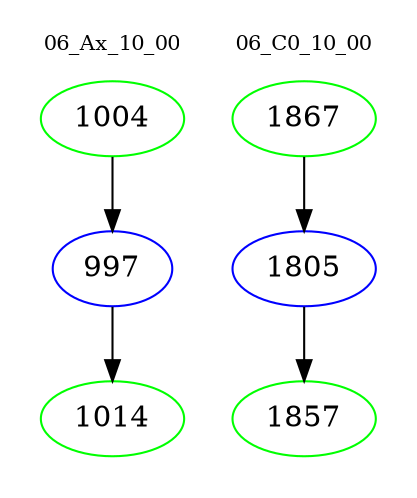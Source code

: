 digraph{
subgraph cluster_0 {
color = white
label = "06_Ax_10_00";
fontsize=10;
T0_1004 [label="1004", color="green"]
T0_1004 -> T0_997 [color="black"]
T0_997 [label="997", color="blue"]
T0_997 -> T0_1014 [color="black"]
T0_1014 [label="1014", color="green"]
}
subgraph cluster_1 {
color = white
label = "06_C0_10_00";
fontsize=10;
T1_1867 [label="1867", color="green"]
T1_1867 -> T1_1805 [color="black"]
T1_1805 [label="1805", color="blue"]
T1_1805 -> T1_1857 [color="black"]
T1_1857 [label="1857", color="green"]
}
}
